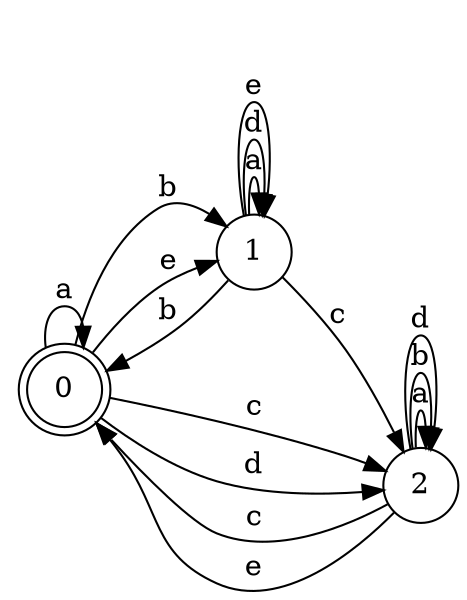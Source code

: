 digraph n3_10 {
__start0 [label="" shape="none"];

rankdir=LR;
size="8,5";

s0 [style="rounded,filled", color="black", fillcolor="white" shape="doublecircle", label="0"];
s1 [style="filled", color="black", fillcolor="white" shape="circle", label="1"];
s2 [style="filled", color="black", fillcolor="white" shape="circle", label="2"];
s0 -> s0 [label="a"];
s0 -> s1 [label="b"];
s0 -> s2 [label="c"];
s0 -> s2 [label="d"];
s0 -> s1 [label="e"];
s1 -> s1 [label="a"];
s1 -> s0 [label="b"];
s1 -> s2 [label="c"];
s1 -> s1 [label="d"];
s1 -> s1 [label="e"];
s2 -> s2 [label="a"];
s2 -> s2 [label="b"];
s2 -> s0 [label="c"];
s2 -> s2 [label="d"];
s2 -> s0 [label="e"];

}